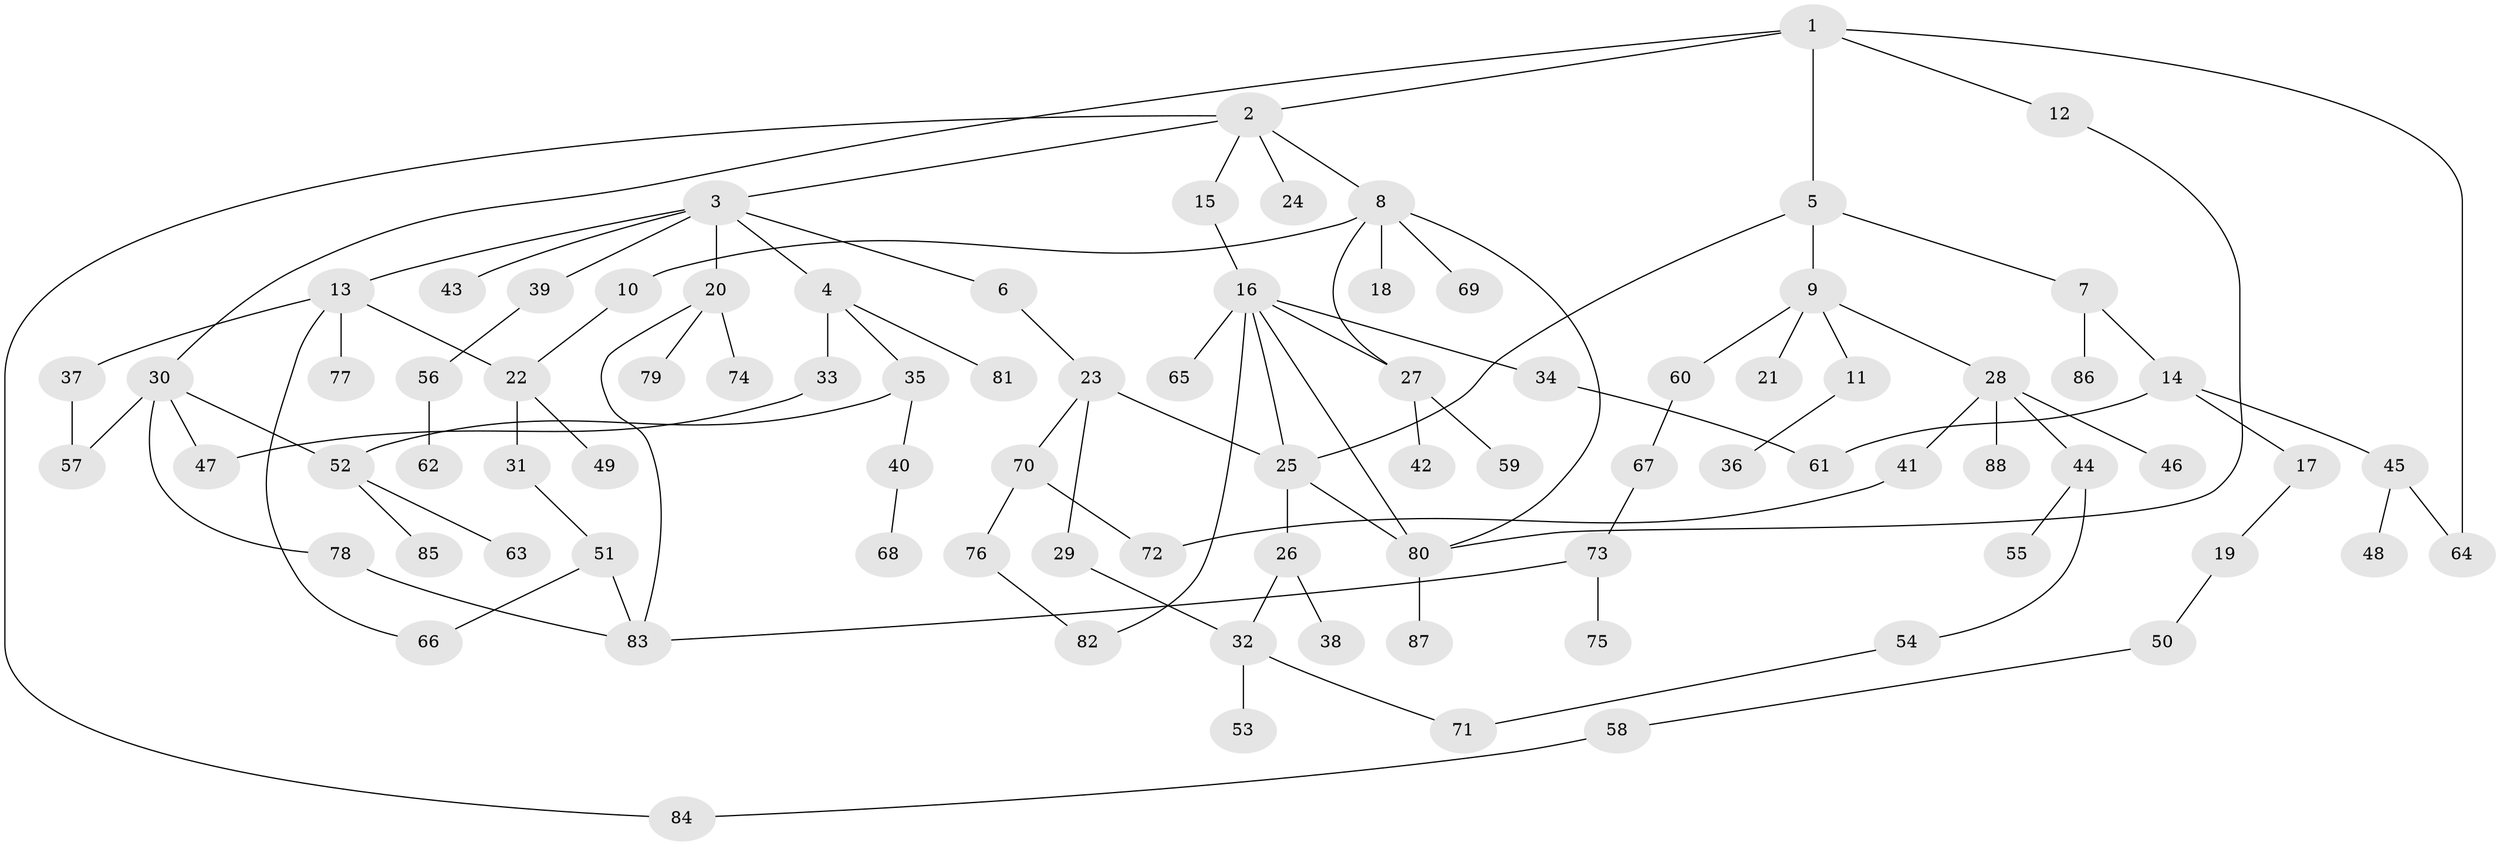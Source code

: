 // Generated by graph-tools (version 1.1) at 2025/10/02/27/25 16:10:53]
// undirected, 88 vertices, 108 edges
graph export_dot {
graph [start="1"]
  node [color=gray90,style=filled];
  1;
  2;
  3;
  4;
  5;
  6;
  7;
  8;
  9;
  10;
  11;
  12;
  13;
  14;
  15;
  16;
  17;
  18;
  19;
  20;
  21;
  22;
  23;
  24;
  25;
  26;
  27;
  28;
  29;
  30;
  31;
  32;
  33;
  34;
  35;
  36;
  37;
  38;
  39;
  40;
  41;
  42;
  43;
  44;
  45;
  46;
  47;
  48;
  49;
  50;
  51;
  52;
  53;
  54;
  55;
  56;
  57;
  58;
  59;
  60;
  61;
  62;
  63;
  64;
  65;
  66;
  67;
  68;
  69;
  70;
  71;
  72;
  73;
  74;
  75;
  76;
  77;
  78;
  79;
  80;
  81;
  82;
  83;
  84;
  85;
  86;
  87;
  88;
  1 -- 2;
  1 -- 5;
  1 -- 12;
  1 -- 30;
  1 -- 64;
  2 -- 3;
  2 -- 8;
  2 -- 15;
  2 -- 24;
  2 -- 84;
  3 -- 4;
  3 -- 6;
  3 -- 13;
  3 -- 20;
  3 -- 39;
  3 -- 43;
  4 -- 33;
  4 -- 35;
  4 -- 81;
  5 -- 7;
  5 -- 9;
  5 -- 25;
  6 -- 23;
  7 -- 14;
  7 -- 86;
  8 -- 10;
  8 -- 18;
  8 -- 27;
  8 -- 69;
  8 -- 80;
  9 -- 11;
  9 -- 21;
  9 -- 28;
  9 -- 60;
  10 -- 22;
  11 -- 36;
  12 -- 80;
  13 -- 22;
  13 -- 37;
  13 -- 66;
  13 -- 77;
  14 -- 17;
  14 -- 45;
  14 -- 61;
  15 -- 16;
  16 -- 34;
  16 -- 65;
  16 -- 80;
  16 -- 25;
  16 -- 27;
  16 -- 82;
  17 -- 19;
  19 -- 50;
  20 -- 74;
  20 -- 79;
  20 -- 83;
  22 -- 31;
  22 -- 49;
  23 -- 25;
  23 -- 29;
  23 -- 70;
  25 -- 26;
  25 -- 80;
  26 -- 32;
  26 -- 38;
  27 -- 42;
  27 -- 59;
  28 -- 41;
  28 -- 44;
  28 -- 46;
  28 -- 88;
  29 -- 32;
  30 -- 52;
  30 -- 57;
  30 -- 78;
  30 -- 47;
  31 -- 51;
  32 -- 53;
  32 -- 71;
  33 -- 47;
  34 -- 61;
  35 -- 40;
  35 -- 52;
  37 -- 57;
  39 -- 56;
  40 -- 68;
  41 -- 72;
  44 -- 54;
  44 -- 55;
  45 -- 48;
  45 -- 64;
  50 -- 58;
  51 -- 66;
  51 -- 83;
  52 -- 63;
  52 -- 85;
  54 -- 71;
  56 -- 62;
  58 -- 84;
  60 -- 67;
  67 -- 73;
  70 -- 76;
  70 -- 72;
  73 -- 75;
  73 -- 83;
  76 -- 82;
  78 -- 83;
  80 -- 87;
}
